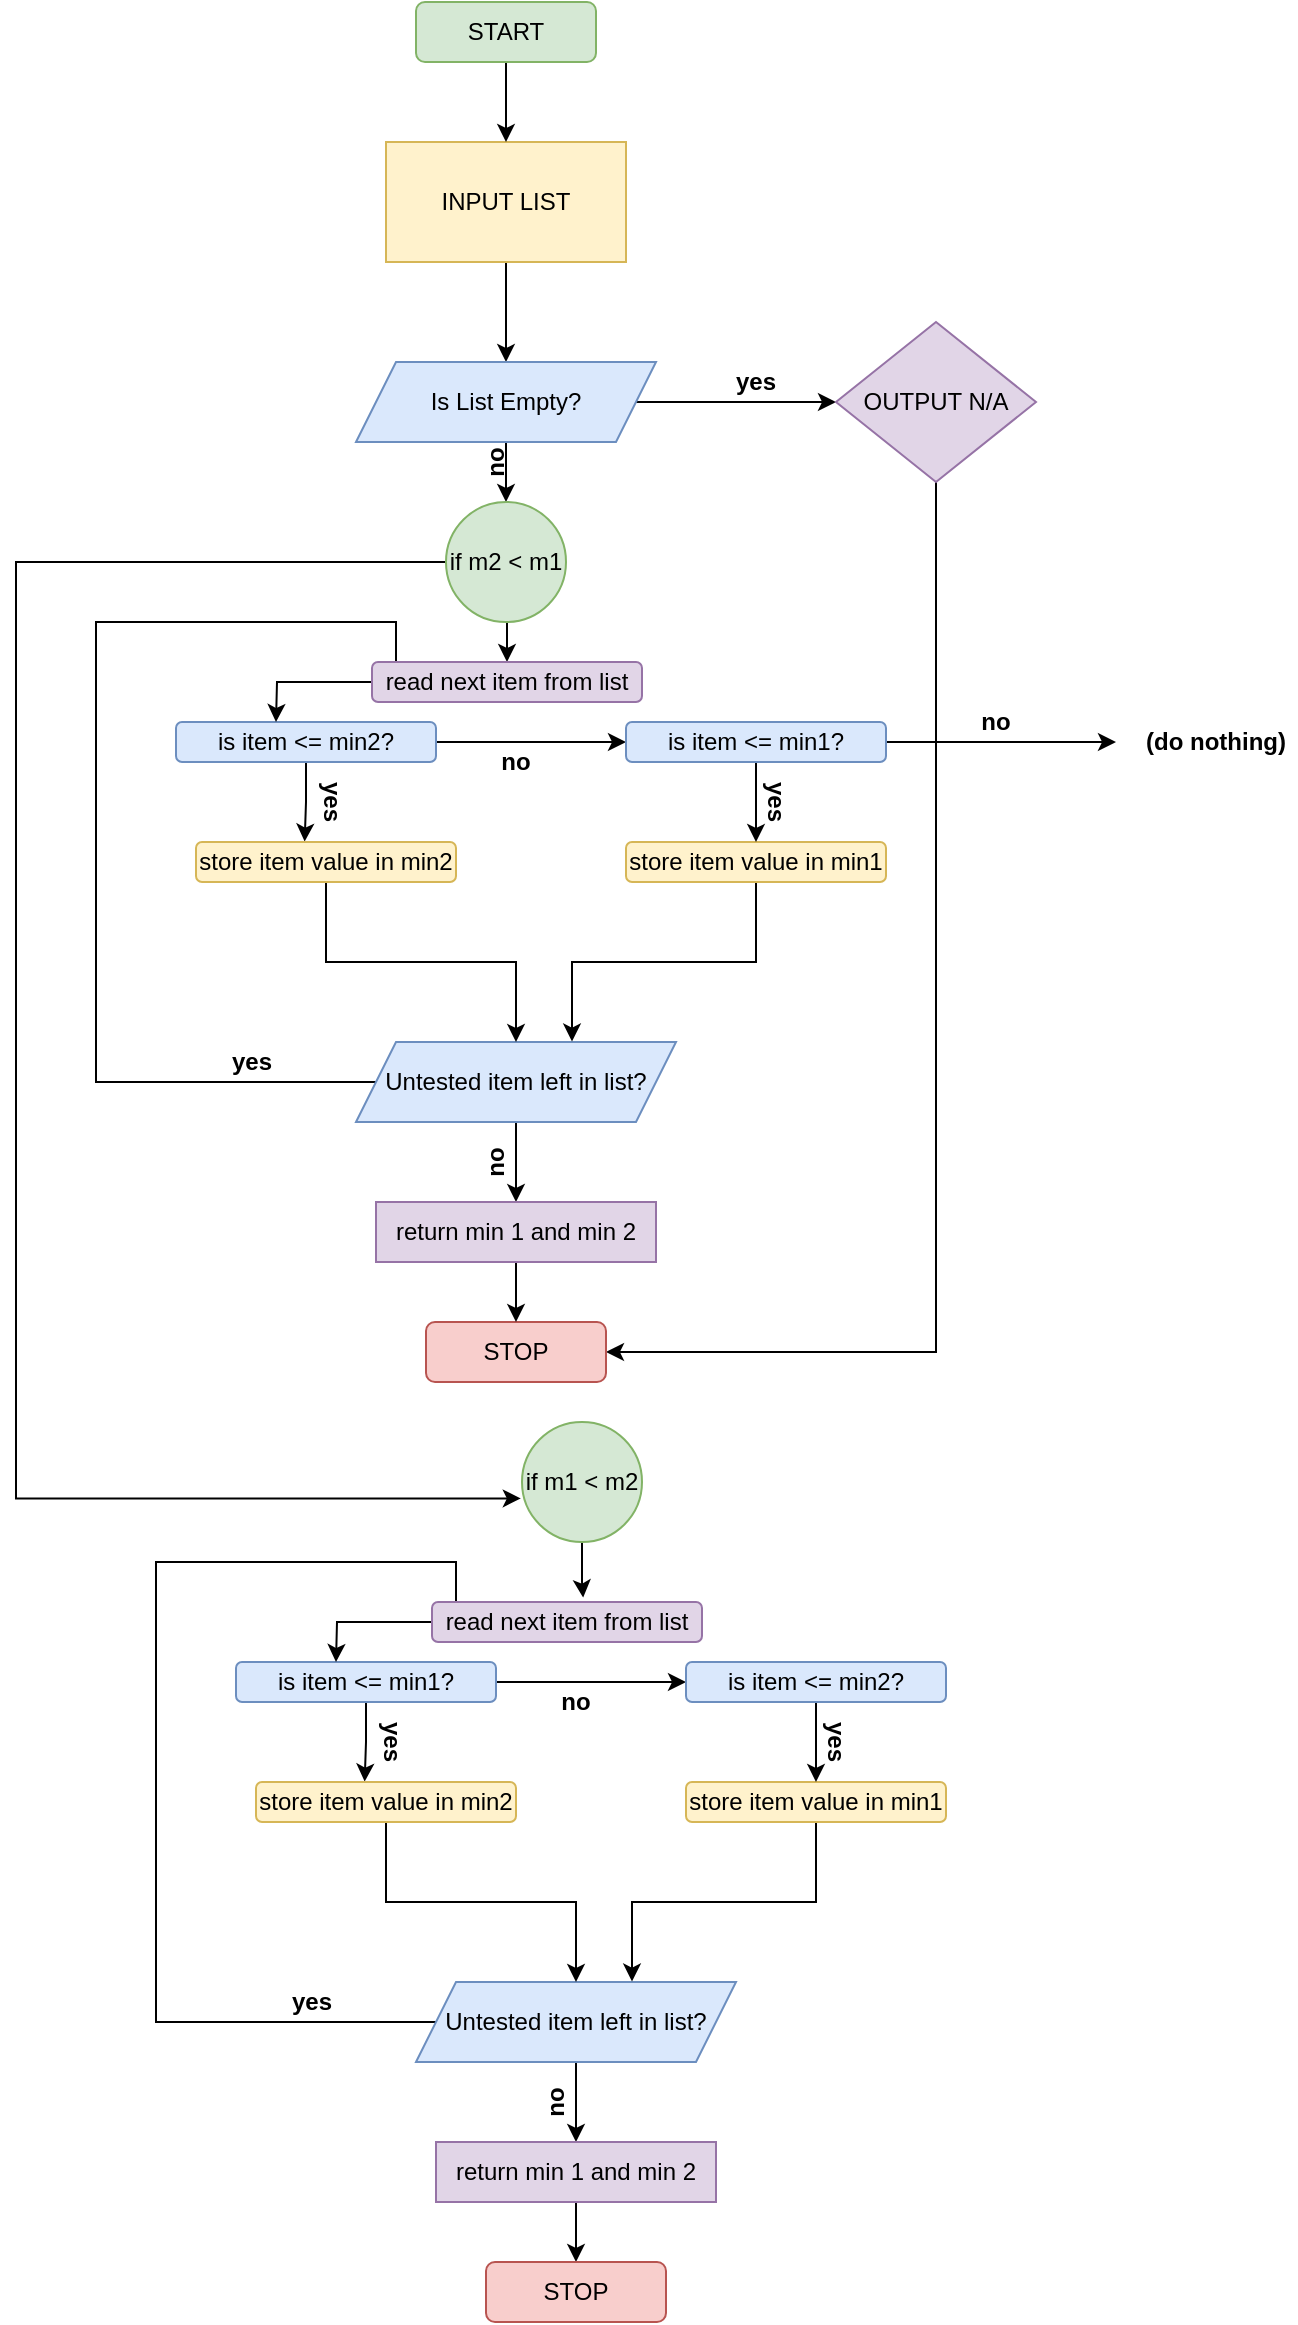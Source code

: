 <mxfile version="14.9.2" type="github">
  <diagram id="CHIU8txxuQPD1xZP6IqR" name="Page-1">
    <mxGraphModel dx="1038" dy="481" grid="1" gridSize="10" guides="1" tooltips="1" connect="1" arrows="1" fold="1" page="1" pageScale="1" pageWidth="850" pageHeight="1100" math="0" shadow="0">
      <root>
        <mxCell id="0" />
        <mxCell id="1" parent="0" />
        <mxCell id="SwNPHfKPnHSK_fZYj3vI-9" style="edgeStyle=orthogonalEdgeStyle;rounded=0;orthogonalLoop=1;jettySize=auto;html=1;" edge="1" parent="1" source="SwNPHfKPnHSK_fZYj3vI-1" target="SwNPHfKPnHSK_fZYj3vI-5">
          <mxGeometry relative="1" as="geometry" />
        </mxCell>
        <mxCell id="SwNPHfKPnHSK_fZYj3vI-1" value="INPUT LIST" style="rounded=0;whiteSpace=wrap;html=1;fillColor=#fff2cc;strokeColor=#d6b656;" vertex="1" parent="1">
          <mxGeometry x="365" y="100" width="120" height="60" as="geometry" />
        </mxCell>
        <mxCell id="SwNPHfKPnHSK_fZYj3vI-3" style="edgeStyle=orthogonalEdgeStyle;rounded=0;orthogonalLoop=1;jettySize=auto;html=1;" edge="1" parent="1" source="SwNPHfKPnHSK_fZYj3vI-2" target="SwNPHfKPnHSK_fZYj3vI-1">
          <mxGeometry relative="1" as="geometry" />
        </mxCell>
        <mxCell id="SwNPHfKPnHSK_fZYj3vI-2" value="START" style="rounded=1;whiteSpace=wrap;html=1;fillColor=#d5e8d4;strokeColor=#82b366;" vertex="1" parent="1">
          <mxGeometry x="380" y="30" width="90" height="30" as="geometry" />
        </mxCell>
        <mxCell id="SwNPHfKPnHSK_fZYj3vI-7" style="edgeStyle=orthogonalEdgeStyle;rounded=0;orthogonalLoop=1;jettySize=auto;html=1;" edge="1" parent="1" source="SwNPHfKPnHSK_fZYj3vI-5" target="SwNPHfKPnHSK_fZYj3vI-6">
          <mxGeometry relative="1" as="geometry" />
        </mxCell>
        <mxCell id="SwNPHfKPnHSK_fZYj3vI-28" style="edgeStyle=orthogonalEdgeStyle;rounded=0;orthogonalLoop=1;jettySize=auto;html=1;entryX=0.5;entryY=0;entryDx=0;entryDy=0;" edge="1" parent="1" target="SwNPHfKPnHSK_fZYj3vI-26">
          <mxGeometry relative="1" as="geometry">
            <mxPoint x="425" y="320" as="sourcePoint" />
          </mxGeometry>
        </mxCell>
        <mxCell id="SwNPHfKPnHSK_fZYj3vI-45" style="edgeStyle=orthogonalEdgeStyle;rounded=0;orthogonalLoop=1;jettySize=auto;html=1;entryX=0.5;entryY=0;entryDx=0;entryDy=0;" edge="1" parent="1" source="SwNPHfKPnHSK_fZYj3vI-5" target="SwNPHfKPnHSK_fZYj3vI-44">
          <mxGeometry relative="1" as="geometry" />
        </mxCell>
        <mxCell id="SwNPHfKPnHSK_fZYj3vI-5" value="Is List Empty?" style="shape=parallelogram;perimeter=parallelogramPerimeter;whiteSpace=wrap;html=1;fixedSize=1;fillColor=#dae8fc;strokeColor=#6c8ebf;" vertex="1" parent="1">
          <mxGeometry x="350" y="210" width="150" height="40" as="geometry" />
        </mxCell>
        <mxCell id="SwNPHfKPnHSK_fZYj3vI-17" style="edgeStyle=orthogonalEdgeStyle;rounded=0;orthogonalLoop=1;jettySize=auto;html=1;entryX=1;entryY=0.5;entryDx=0;entryDy=0;exitX=0.5;exitY=1;exitDx=0;exitDy=0;" edge="1" parent="1" source="SwNPHfKPnHSK_fZYj3vI-6" target="SwNPHfKPnHSK_fZYj3vI-12">
          <mxGeometry relative="1" as="geometry">
            <mxPoint x="630" y="710" as="targetPoint" />
            <mxPoint x="640" y="340" as="sourcePoint" />
            <Array as="points">
              <mxPoint x="640" y="705" />
            </Array>
          </mxGeometry>
        </mxCell>
        <mxCell id="SwNPHfKPnHSK_fZYj3vI-6" value="OUTPUT N/A" style="rhombus;whiteSpace=wrap;html=1;fillColor=#e1d5e7;strokeColor=#9673a6;" vertex="1" parent="1">
          <mxGeometry x="590" y="190" width="100" height="80" as="geometry" />
        </mxCell>
        <mxCell id="SwNPHfKPnHSK_fZYj3vI-8" value="&lt;b&gt;yes&lt;br&gt;&lt;/b&gt;" style="text;html=1;strokeColor=none;fillColor=none;align=center;verticalAlign=middle;whiteSpace=wrap;rounded=0;" vertex="1" parent="1">
          <mxGeometry x="530" y="210" width="40" height="20" as="geometry" />
        </mxCell>
        <mxCell id="SwNPHfKPnHSK_fZYj3vI-16" style="edgeStyle=orthogonalEdgeStyle;rounded=0;orthogonalLoop=1;jettySize=auto;html=1;entryX=0.5;entryY=0;entryDx=0;entryDy=0;" edge="1" parent="1" source="SwNPHfKPnHSK_fZYj3vI-11" target="SwNPHfKPnHSK_fZYj3vI-13">
          <mxGeometry relative="1" as="geometry" />
        </mxCell>
        <mxCell id="SwNPHfKPnHSK_fZYj3vI-38" style="edgeStyle=orthogonalEdgeStyle;rounded=0;orthogonalLoop=1;jettySize=auto;html=1;entryX=0;entryY=0.25;entryDx=0;entryDy=0;" edge="1" parent="1" source="SwNPHfKPnHSK_fZYj3vI-11" target="SwNPHfKPnHSK_fZYj3vI-26">
          <mxGeometry relative="1" as="geometry">
            <mxPoint x="250" y="360" as="targetPoint" />
            <Array as="points">
              <mxPoint x="220" y="570" />
              <mxPoint x="220" y="340" />
              <mxPoint x="370" y="340" />
              <mxPoint x="370" y="365" />
            </Array>
          </mxGeometry>
        </mxCell>
        <mxCell id="SwNPHfKPnHSK_fZYj3vI-11" value="Untested item left in list?" style="shape=parallelogram;perimeter=parallelogramPerimeter;whiteSpace=wrap;html=1;fixedSize=1;fillColor=#dae8fc;strokeColor=#6c8ebf;" vertex="1" parent="1">
          <mxGeometry x="350" y="550" width="160" height="40" as="geometry" />
        </mxCell>
        <mxCell id="SwNPHfKPnHSK_fZYj3vI-12" value="STOP" style="rounded=1;whiteSpace=wrap;html=1;fillColor=#f8cecc;strokeColor=#b85450;" vertex="1" parent="1">
          <mxGeometry x="385" y="690" width="90" height="30" as="geometry" />
        </mxCell>
        <mxCell id="SwNPHfKPnHSK_fZYj3vI-14" style="edgeStyle=orthogonalEdgeStyle;rounded=0;orthogonalLoop=1;jettySize=auto;html=1;" edge="1" parent="1" source="SwNPHfKPnHSK_fZYj3vI-13" target="SwNPHfKPnHSK_fZYj3vI-12">
          <mxGeometry relative="1" as="geometry" />
        </mxCell>
        <mxCell id="SwNPHfKPnHSK_fZYj3vI-13" value="return min 1 and min 2" style="rounded=0;whiteSpace=wrap;html=1;fillColor=#e1d5e7;strokeColor=#9673a6;" vertex="1" parent="1">
          <mxGeometry x="360" y="630" width="140" height="30" as="geometry" />
        </mxCell>
        <mxCell id="SwNPHfKPnHSK_fZYj3vI-32" style="edgeStyle=orthogonalEdgeStyle;rounded=0;orthogonalLoop=1;jettySize=auto;html=1;entryX=0;entryY=0.5;entryDx=0;entryDy=0;" edge="1" parent="1" source="SwNPHfKPnHSK_fZYj3vI-18" target="SwNPHfKPnHSK_fZYj3vI-22">
          <mxGeometry relative="1" as="geometry" />
        </mxCell>
        <mxCell id="SwNPHfKPnHSK_fZYj3vI-33" style="edgeStyle=orthogonalEdgeStyle;rounded=0;orthogonalLoop=1;jettySize=auto;html=1;entryX=0.418;entryY=-0.01;entryDx=0;entryDy=0;entryPerimeter=0;" edge="1" parent="1" source="SwNPHfKPnHSK_fZYj3vI-18" target="SwNPHfKPnHSK_fZYj3vI-20">
          <mxGeometry relative="1" as="geometry" />
        </mxCell>
        <mxCell id="SwNPHfKPnHSK_fZYj3vI-18" value="is item &amp;lt;= min2?" style="rounded=1;whiteSpace=wrap;html=1;fillColor=#dae8fc;strokeColor=#6c8ebf;" vertex="1" parent="1">
          <mxGeometry x="260" y="390" width="130" height="20" as="geometry" />
        </mxCell>
        <mxCell id="SwNPHfKPnHSK_fZYj3vI-23" style="edgeStyle=orthogonalEdgeStyle;rounded=0;orthogonalLoop=1;jettySize=auto;html=1;entryX=0.5;entryY=0;entryDx=0;entryDy=0;" edge="1" parent="1" source="SwNPHfKPnHSK_fZYj3vI-20" target="SwNPHfKPnHSK_fZYj3vI-11">
          <mxGeometry relative="1" as="geometry" />
        </mxCell>
        <mxCell id="SwNPHfKPnHSK_fZYj3vI-20" value="store item value in min2" style="rounded=1;whiteSpace=wrap;html=1;fillColor=#fff2cc;strokeColor=#d6b656;" vertex="1" parent="1">
          <mxGeometry x="270" y="450" width="130" height="20" as="geometry" />
        </mxCell>
        <mxCell id="SwNPHfKPnHSK_fZYj3vI-25" style="edgeStyle=orthogonalEdgeStyle;rounded=0;orthogonalLoop=1;jettySize=auto;html=1;entryX=0.675;entryY=-0.005;entryDx=0;entryDy=0;entryPerimeter=0;" edge="1" parent="1" source="SwNPHfKPnHSK_fZYj3vI-21" target="SwNPHfKPnHSK_fZYj3vI-11">
          <mxGeometry relative="1" as="geometry" />
        </mxCell>
        <mxCell id="SwNPHfKPnHSK_fZYj3vI-21" value="store item value in min1" style="rounded=1;whiteSpace=wrap;html=1;fillColor=#fff2cc;strokeColor=#d6b656;" vertex="1" parent="1">
          <mxGeometry x="485" y="450" width="130" height="20" as="geometry" />
        </mxCell>
        <mxCell id="SwNPHfKPnHSK_fZYj3vI-34" style="edgeStyle=orthogonalEdgeStyle;rounded=0;orthogonalLoop=1;jettySize=auto;html=1;entryX=0.5;entryY=0;entryDx=0;entryDy=0;" edge="1" parent="1" source="SwNPHfKPnHSK_fZYj3vI-22" target="SwNPHfKPnHSK_fZYj3vI-21">
          <mxGeometry relative="1" as="geometry" />
        </mxCell>
        <mxCell id="SwNPHfKPnHSK_fZYj3vI-41" style="edgeStyle=orthogonalEdgeStyle;rounded=0;orthogonalLoop=1;jettySize=auto;html=1;" edge="1" parent="1" source="SwNPHfKPnHSK_fZYj3vI-22">
          <mxGeometry relative="1" as="geometry">
            <mxPoint x="730" y="400" as="targetPoint" />
          </mxGeometry>
        </mxCell>
        <mxCell id="SwNPHfKPnHSK_fZYj3vI-22" value="is item &amp;lt;= min1?" style="rounded=1;whiteSpace=wrap;html=1;fillColor=#dae8fc;strokeColor=#6c8ebf;" vertex="1" parent="1">
          <mxGeometry x="485" y="390" width="130" height="20" as="geometry" />
        </mxCell>
        <mxCell id="SwNPHfKPnHSK_fZYj3vI-31" style="edgeStyle=orthogonalEdgeStyle;rounded=0;orthogonalLoop=1;jettySize=auto;html=1;" edge="1" parent="1" source="SwNPHfKPnHSK_fZYj3vI-26">
          <mxGeometry relative="1" as="geometry">
            <mxPoint x="310" y="390" as="targetPoint" />
          </mxGeometry>
        </mxCell>
        <mxCell id="SwNPHfKPnHSK_fZYj3vI-26" value="read next item from list" style="rounded=1;whiteSpace=wrap;html=1;fillColor=#e1d5e7;strokeColor=#9673a6;" vertex="1" parent="1">
          <mxGeometry x="358" y="360" width="135" height="20" as="geometry" />
        </mxCell>
        <mxCell id="SwNPHfKPnHSK_fZYj3vI-46" value="" style="edgeStyle=orthogonalEdgeStyle;rounded=0;orthogonalLoop=1;jettySize=auto;html=1;" edge="1" parent="1" source="SwNPHfKPnHSK_fZYj3vI-29" target="SwNPHfKPnHSK_fZYj3vI-44">
          <mxGeometry relative="1" as="geometry" />
        </mxCell>
        <mxCell id="SwNPHfKPnHSK_fZYj3vI-29" value="&lt;b&gt;no&lt;br&gt;&lt;/b&gt;" style="text;html=1;strokeColor=none;fillColor=none;align=center;verticalAlign=middle;whiteSpace=wrap;rounded=0;rotation=270;" vertex="1" parent="1">
          <mxGeometry x="400" y="250" width="40" height="20" as="geometry" />
        </mxCell>
        <mxCell id="SwNPHfKPnHSK_fZYj3vI-35" value="&lt;b&gt;no&lt;/b&gt;" style="text;html=1;strokeColor=none;fillColor=none;align=center;verticalAlign=middle;whiteSpace=wrap;rounded=0;" vertex="1" parent="1">
          <mxGeometry x="410" y="400" width="40" height="20" as="geometry" />
        </mxCell>
        <mxCell id="SwNPHfKPnHSK_fZYj3vI-36" value="&lt;b&gt;yes&lt;/b&gt;" style="text;html=1;strokeColor=none;fillColor=none;align=center;verticalAlign=middle;whiteSpace=wrap;rounded=0;rotation=90;" vertex="1" parent="1">
          <mxGeometry x="318" y="420" width="40" height="20" as="geometry" />
        </mxCell>
        <mxCell id="SwNPHfKPnHSK_fZYj3vI-37" value="&lt;b&gt;yes&lt;/b&gt;" style="text;html=1;strokeColor=none;fillColor=none;align=center;verticalAlign=middle;whiteSpace=wrap;rounded=0;rotation=90;" vertex="1" parent="1">
          <mxGeometry x="540" y="420" width="40" height="20" as="geometry" />
        </mxCell>
        <mxCell id="SwNPHfKPnHSK_fZYj3vI-39" value="&lt;b&gt;yes&lt;br&gt;&lt;/b&gt;" style="text;html=1;strokeColor=none;fillColor=none;align=center;verticalAlign=middle;whiteSpace=wrap;rounded=0;" vertex="1" parent="1">
          <mxGeometry x="278" y="550" width="40" height="20" as="geometry" />
        </mxCell>
        <mxCell id="SwNPHfKPnHSK_fZYj3vI-40" value="&lt;b&gt;no&lt;br&gt;&lt;/b&gt;" style="text;html=1;strokeColor=none;fillColor=none;align=center;verticalAlign=middle;whiteSpace=wrap;rounded=0;rotation=270;" vertex="1" parent="1">
          <mxGeometry x="400" y="600" width="40" height="20" as="geometry" />
        </mxCell>
        <mxCell id="SwNPHfKPnHSK_fZYj3vI-42" value="&lt;b&gt;(do nothing)&lt;/b&gt;" style="text;html=1;strokeColor=none;fillColor=none;align=center;verticalAlign=middle;whiteSpace=wrap;rounded=0;" vertex="1" parent="1">
          <mxGeometry x="740" y="390" width="80" height="20" as="geometry" />
        </mxCell>
        <mxCell id="SwNPHfKPnHSK_fZYj3vI-43" value="&lt;b&gt;no&lt;/b&gt;" style="text;html=1;strokeColor=none;fillColor=none;align=center;verticalAlign=middle;whiteSpace=wrap;rounded=0;" vertex="1" parent="1">
          <mxGeometry x="650" y="380" width="40" height="20" as="geometry" />
        </mxCell>
        <mxCell id="SwNPHfKPnHSK_fZYj3vI-74" style="edgeStyle=orthogonalEdgeStyle;rounded=0;orthogonalLoop=1;jettySize=auto;html=1;entryX=-0.01;entryY=0.637;entryDx=0;entryDy=0;entryPerimeter=0;" edge="1" parent="1" source="SwNPHfKPnHSK_fZYj3vI-44" target="SwNPHfKPnHSK_fZYj3vI-70">
          <mxGeometry relative="1" as="geometry">
            <Array as="points">
              <mxPoint x="180" y="310" />
              <mxPoint x="180" y="778" />
            </Array>
          </mxGeometry>
        </mxCell>
        <mxCell id="SwNPHfKPnHSK_fZYj3vI-44" value="if m2 &amp;lt; m1" style="ellipse;whiteSpace=wrap;html=1;aspect=fixed;fillColor=#d5e8d4;strokeColor=#82b366;" vertex="1" parent="1">
          <mxGeometry x="395" y="280" width="60" height="60" as="geometry" />
        </mxCell>
        <mxCell id="SwNPHfKPnHSK_fZYj3vI-47" style="edgeStyle=orthogonalEdgeStyle;rounded=0;orthogonalLoop=1;jettySize=auto;html=1;entryX=0.5;entryY=0;entryDx=0;entryDy=0;" edge="1" parent="1" source="SwNPHfKPnHSK_fZYj3vI-49" target="SwNPHfKPnHSK_fZYj3vI-51">
          <mxGeometry relative="1" as="geometry" />
        </mxCell>
        <mxCell id="SwNPHfKPnHSK_fZYj3vI-48" style="edgeStyle=orthogonalEdgeStyle;rounded=0;orthogonalLoop=1;jettySize=auto;html=1;entryX=0;entryY=0.25;entryDx=0;entryDy=0;" edge="1" parent="1" source="SwNPHfKPnHSK_fZYj3vI-49" target="SwNPHfKPnHSK_fZYj3vI-62">
          <mxGeometry relative="1" as="geometry">
            <mxPoint x="280" y="830" as="targetPoint" />
            <Array as="points">
              <mxPoint x="250" y="1040" />
              <mxPoint x="250" y="810" />
              <mxPoint x="400" y="810" />
              <mxPoint x="400" y="835" />
            </Array>
          </mxGeometry>
        </mxCell>
        <mxCell id="SwNPHfKPnHSK_fZYj3vI-49" value="Untested item left in list?" style="shape=parallelogram;perimeter=parallelogramPerimeter;whiteSpace=wrap;html=1;fixedSize=1;fillColor=#dae8fc;strokeColor=#6c8ebf;" vertex="1" parent="1">
          <mxGeometry x="380" y="1020" width="160" height="40" as="geometry" />
        </mxCell>
        <mxCell id="SwNPHfKPnHSK_fZYj3vI-50" style="edgeStyle=orthogonalEdgeStyle;rounded=0;orthogonalLoop=1;jettySize=auto;html=1;" edge="1" parent="1" source="SwNPHfKPnHSK_fZYj3vI-51">
          <mxGeometry relative="1" as="geometry">
            <mxPoint x="460" y="1160" as="targetPoint" />
          </mxGeometry>
        </mxCell>
        <mxCell id="SwNPHfKPnHSK_fZYj3vI-51" value="return min 1 and min 2" style="rounded=0;whiteSpace=wrap;html=1;fillColor=#e1d5e7;strokeColor=#9673a6;" vertex="1" parent="1">
          <mxGeometry x="390" y="1100" width="140" height="30" as="geometry" />
        </mxCell>
        <mxCell id="SwNPHfKPnHSK_fZYj3vI-52" style="edgeStyle=orthogonalEdgeStyle;rounded=0;orthogonalLoop=1;jettySize=auto;html=1;entryX=0;entryY=0.5;entryDx=0;entryDy=0;" edge="1" parent="1" source="SwNPHfKPnHSK_fZYj3vI-54" target="SwNPHfKPnHSK_fZYj3vI-60">
          <mxGeometry relative="1" as="geometry" />
        </mxCell>
        <mxCell id="SwNPHfKPnHSK_fZYj3vI-53" style="edgeStyle=orthogonalEdgeStyle;rounded=0;orthogonalLoop=1;jettySize=auto;html=1;entryX=0.418;entryY=-0.01;entryDx=0;entryDy=0;entryPerimeter=0;" edge="1" parent="1" source="SwNPHfKPnHSK_fZYj3vI-54" target="SwNPHfKPnHSK_fZYj3vI-56">
          <mxGeometry relative="1" as="geometry" />
        </mxCell>
        <mxCell id="SwNPHfKPnHSK_fZYj3vI-54" value="is item &amp;lt;= min1?" style="rounded=1;whiteSpace=wrap;html=1;fillColor=#dae8fc;strokeColor=#6c8ebf;" vertex="1" parent="1">
          <mxGeometry x="290" y="860" width="130" height="20" as="geometry" />
        </mxCell>
        <mxCell id="SwNPHfKPnHSK_fZYj3vI-55" style="edgeStyle=orthogonalEdgeStyle;rounded=0;orthogonalLoop=1;jettySize=auto;html=1;entryX=0.5;entryY=0;entryDx=0;entryDy=0;" edge="1" parent="1" source="SwNPHfKPnHSK_fZYj3vI-56" target="SwNPHfKPnHSK_fZYj3vI-49">
          <mxGeometry relative="1" as="geometry" />
        </mxCell>
        <mxCell id="SwNPHfKPnHSK_fZYj3vI-56" value="store item value in min2" style="rounded=1;whiteSpace=wrap;html=1;fillColor=#fff2cc;strokeColor=#d6b656;" vertex="1" parent="1">
          <mxGeometry x="300" y="920" width="130" height="20" as="geometry" />
        </mxCell>
        <mxCell id="SwNPHfKPnHSK_fZYj3vI-57" style="edgeStyle=orthogonalEdgeStyle;rounded=0;orthogonalLoop=1;jettySize=auto;html=1;entryX=0.675;entryY=-0.005;entryDx=0;entryDy=0;entryPerimeter=0;" edge="1" parent="1" source="SwNPHfKPnHSK_fZYj3vI-58" target="SwNPHfKPnHSK_fZYj3vI-49">
          <mxGeometry relative="1" as="geometry" />
        </mxCell>
        <mxCell id="SwNPHfKPnHSK_fZYj3vI-58" value="store item value in min1" style="rounded=1;whiteSpace=wrap;html=1;fillColor=#fff2cc;strokeColor=#d6b656;" vertex="1" parent="1">
          <mxGeometry x="515" y="920" width="130" height="20" as="geometry" />
        </mxCell>
        <mxCell id="SwNPHfKPnHSK_fZYj3vI-59" style="edgeStyle=orthogonalEdgeStyle;rounded=0;orthogonalLoop=1;jettySize=auto;html=1;entryX=0.5;entryY=0;entryDx=0;entryDy=0;" edge="1" parent="1" source="SwNPHfKPnHSK_fZYj3vI-60" target="SwNPHfKPnHSK_fZYj3vI-58">
          <mxGeometry relative="1" as="geometry" />
        </mxCell>
        <mxCell id="SwNPHfKPnHSK_fZYj3vI-60" value="is item &amp;lt;= min2?" style="rounded=1;whiteSpace=wrap;html=1;fillColor=#dae8fc;strokeColor=#6c8ebf;" vertex="1" parent="1">
          <mxGeometry x="515" y="860" width="130" height="20" as="geometry" />
        </mxCell>
        <mxCell id="SwNPHfKPnHSK_fZYj3vI-61" style="edgeStyle=orthogonalEdgeStyle;rounded=0;orthogonalLoop=1;jettySize=auto;html=1;" edge="1" parent="1" source="SwNPHfKPnHSK_fZYj3vI-62">
          <mxGeometry relative="1" as="geometry">
            <mxPoint x="340" y="860" as="targetPoint" />
          </mxGeometry>
        </mxCell>
        <mxCell id="SwNPHfKPnHSK_fZYj3vI-62" value="read next item from list" style="rounded=1;whiteSpace=wrap;html=1;fillColor=#e1d5e7;strokeColor=#9673a6;" vertex="1" parent="1">
          <mxGeometry x="388" y="830" width="135" height="20" as="geometry" />
        </mxCell>
        <mxCell id="SwNPHfKPnHSK_fZYj3vI-63" value="&lt;b&gt;no&lt;/b&gt;" style="text;html=1;strokeColor=none;fillColor=none;align=center;verticalAlign=middle;whiteSpace=wrap;rounded=0;" vertex="1" parent="1">
          <mxGeometry x="440" y="870" width="40" height="20" as="geometry" />
        </mxCell>
        <mxCell id="SwNPHfKPnHSK_fZYj3vI-64" value="&lt;b&gt;yes&lt;/b&gt;" style="text;html=1;strokeColor=none;fillColor=none;align=center;verticalAlign=middle;whiteSpace=wrap;rounded=0;rotation=90;" vertex="1" parent="1">
          <mxGeometry x="348" y="890" width="40" height="20" as="geometry" />
        </mxCell>
        <mxCell id="SwNPHfKPnHSK_fZYj3vI-65" value="&lt;b&gt;yes&lt;/b&gt;" style="text;html=1;strokeColor=none;fillColor=none;align=center;verticalAlign=middle;whiteSpace=wrap;rounded=0;rotation=90;" vertex="1" parent="1">
          <mxGeometry x="570" y="890" width="40" height="20" as="geometry" />
        </mxCell>
        <mxCell id="SwNPHfKPnHSK_fZYj3vI-66" value="&lt;b&gt;yes&lt;br&gt;&lt;/b&gt;" style="text;html=1;strokeColor=none;fillColor=none;align=center;verticalAlign=middle;whiteSpace=wrap;rounded=0;" vertex="1" parent="1">
          <mxGeometry x="308" y="1020" width="40" height="20" as="geometry" />
        </mxCell>
        <mxCell id="SwNPHfKPnHSK_fZYj3vI-67" value="&lt;b&gt;no&lt;br&gt;&lt;/b&gt;" style="text;html=1;strokeColor=none;fillColor=none;align=center;verticalAlign=middle;whiteSpace=wrap;rounded=0;rotation=270;" vertex="1" parent="1">
          <mxGeometry x="430" y="1070" width="40" height="20" as="geometry" />
        </mxCell>
        <mxCell id="SwNPHfKPnHSK_fZYj3vI-68" value="STOP" style="rounded=1;whiteSpace=wrap;html=1;fillColor=#f8cecc;strokeColor=#b85450;" vertex="1" parent="1">
          <mxGeometry x="415" y="1160" width="90" height="30" as="geometry" />
        </mxCell>
        <mxCell id="SwNPHfKPnHSK_fZYj3vI-73" style="edgeStyle=orthogonalEdgeStyle;rounded=0;orthogonalLoop=1;jettySize=auto;html=1;entryX=0.56;entryY=-0.11;entryDx=0;entryDy=0;entryPerimeter=0;" edge="1" parent="1" source="SwNPHfKPnHSK_fZYj3vI-70" target="SwNPHfKPnHSK_fZYj3vI-62">
          <mxGeometry relative="1" as="geometry" />
        </mxCell>
        <mxCell id="SwNPHfKPnHSK_fZYj3vI-70" value="if m1 &amp;lt; m2" style="ellipse;whiteSpace=wrap;html=1;aspect=fixed;fillColor=#d5e8d4;strokeColor=#82b366;" vertex="1" parent="1">
          <mxGeometry x="433" y="740" width="60" height="60" as="geometry" />
        </mxCell>
      </root>
    </mxGraphModel>
  </diagram>
</mxfile>
